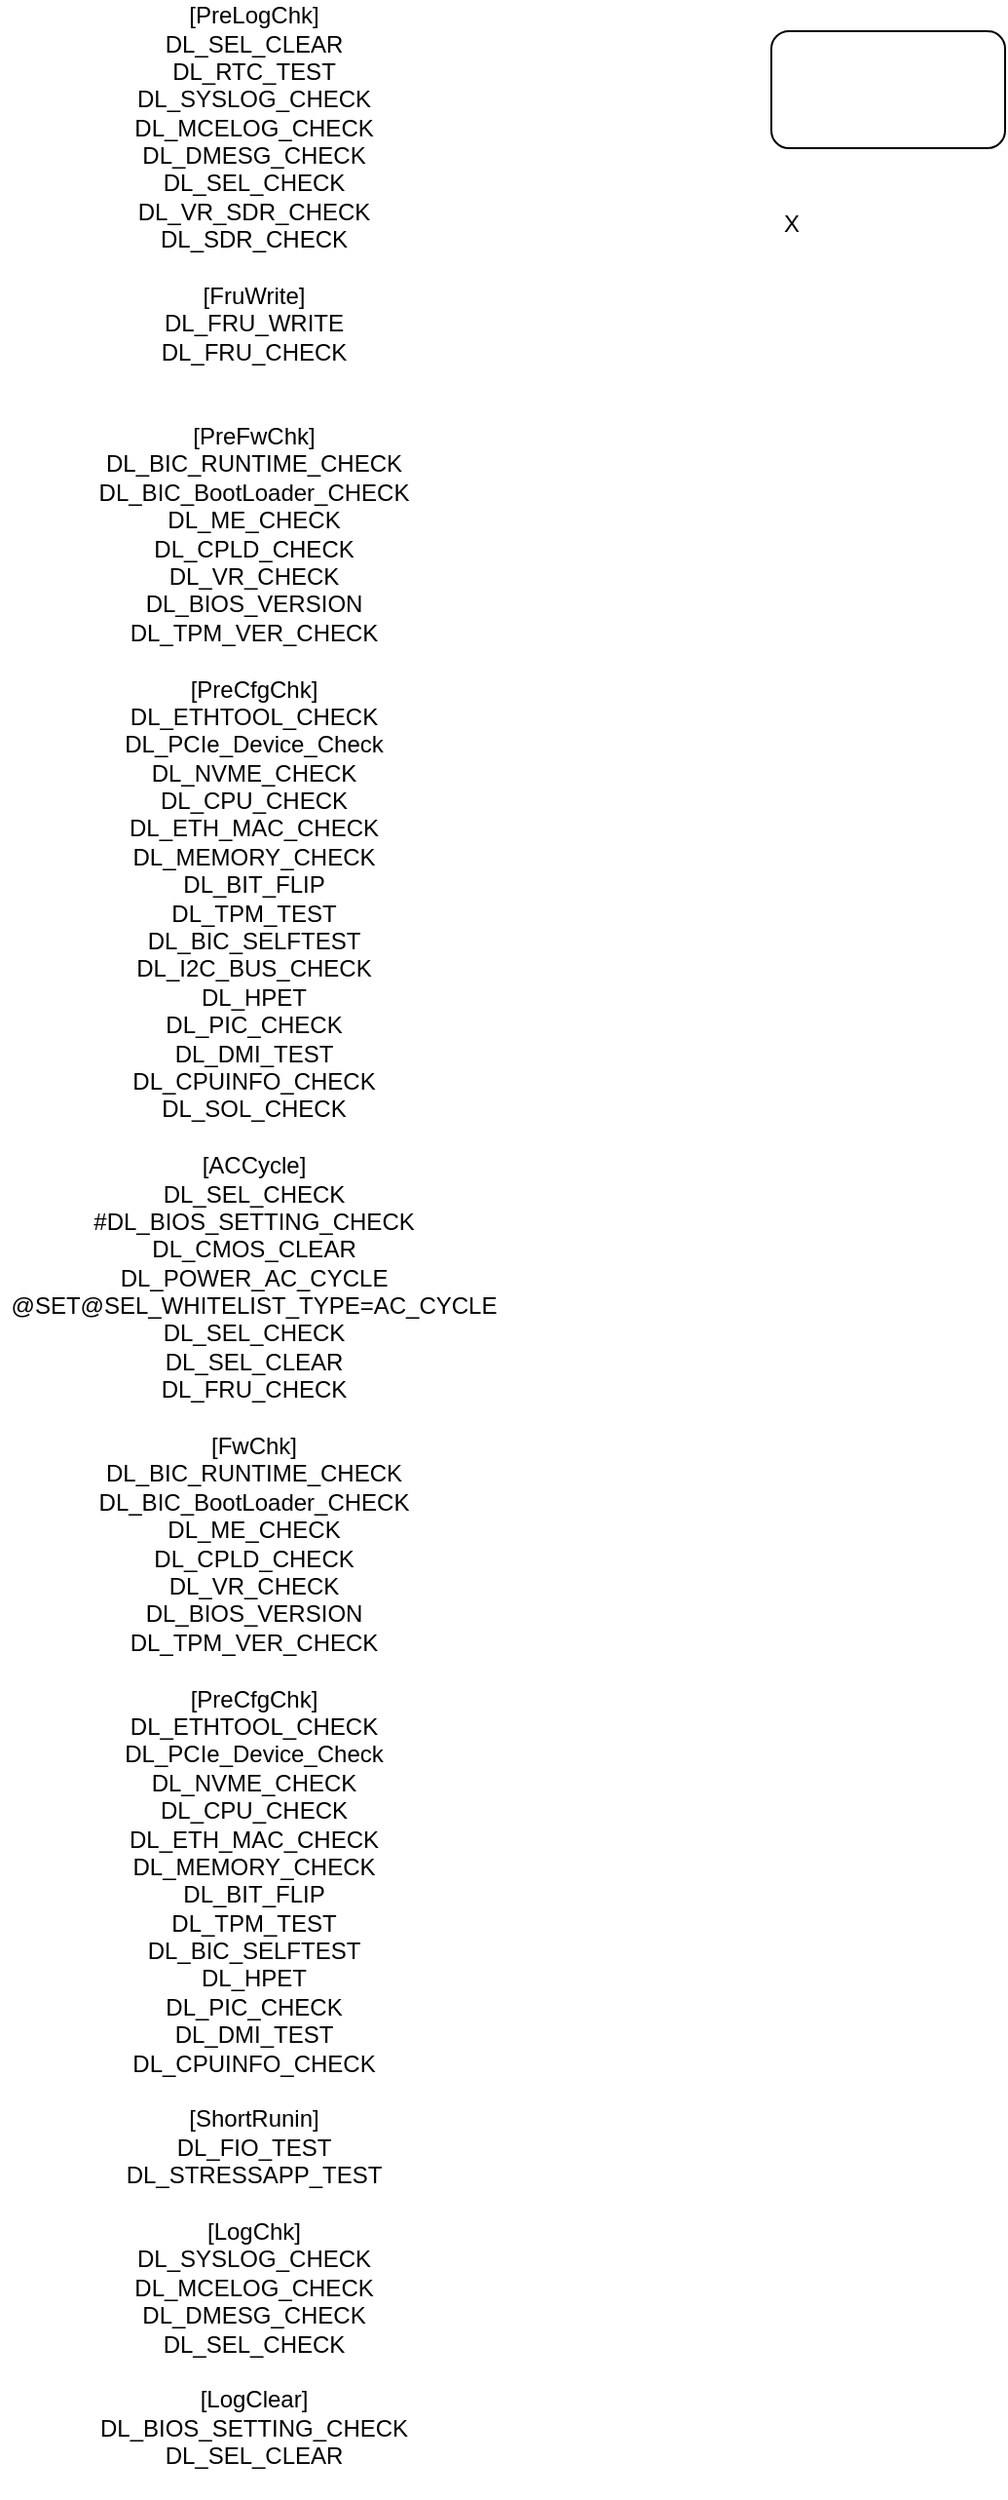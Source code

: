 <mxfile version="12.9.5" type="github"><diagram id="C5RBs43oDa-KdzZeNtuy" name="Page-1"><mxGraphModel dx="1422" dy="1914" grid="1" gridSize="10" guides="1" tooltips="1" connect="1" arrows="1" fold="1" page="1" pageScale="1" pageWidth="827" pageHeight="1169" math="0" shadow="0"><root><mxCell id="WIyWlLk6GJQsqaUBKTNV-0"/><mxCell id="WIyWlLk6GJQsqaUBKTNV-1" parent="WIyWlLk6GJQsqaUBKTNV-0"/><mxCell id="C9y109vxU3CH5QCrD-Q1-1" value="&lt;div&gt;[PreLogChk]&lt;/div&gt;&lt;div&gt;DL_SEL_CLEAR&lt;/div&gt;&lt;div&gt;DL_RTC_TEST&lt;/div&gt;&lt;div&gt;DL_SYSLOG_CHECK&lt;/div&gt;&lt;div&gt;DL_MCELOG_CHECK&lt;/div&gt;&lt;div&gt;DL_DMESG_CHECK&lt;/div&gt;&lt;div&gt;DL_SEL_CHECK&lt;/div&gt;&lt;div&gt;DL_VR_SDR_CHECK&lt;/div&gt;&lt;div&gt;DL_SDR_CHECK&lt;/div&gt;&lt;div&gt;&lt;br&gt;&lt;/div&gt;&lt;div&gt;[FruWrite]&lt;/div&gt;&lt;div&gt;DL_FRU_WRITE&lt;/div&gt;&lt;div&gt;DL_FRU_CHECK&lt;/div&gt;&lt;div&gt;&lt;br&gt;&lt;/div&gt;&lt;div&gt;&lt;br&gt;&lt;/div&gt;&lt;div&gt;[PreFwChk]&lt;/div&gt;&lt;div&gt;DL_BIC_RUNTIME_CHECK&lt;/div&gt;&lt;div&gt;DL_BIC_BootLoader_CHECK&lt;/div&gt;&lt;div&gt;DL_ME_CHECK&lt;/div&gt;&lt;div&gt;DL_CPLD_CHECK&lt;/div&gt;&lt;div&gt;DL_VR_CHECK&lt;/div&gt;&lt;div&gt;DL_BIOS_VERSION&lt;/div&gt;&lt;div&gt;DL_TPM_VER_CHECK&lt;/div&gt;&lt;div&gt;&lt;br&gt;&lt;/div&gt;&lt;div&gt;[PreCfgChk]&lt;/div&gt;&lt;div&gt;DL_ETHTOOL_CHECK&lt;/div&gt;&lt;div&gt;DL_PCIe_Device_Check&lt;/div&gt;&lt;div&gt;DL_NVME_CHECK&lt;/div&gt;&lt;div&gt;DL_CPU_CHECK&lt;/div&gt;&lt;div&gt;DL_ETH_MAC_CHECK&lt;/div&gt;&lt;div&gt;DL_MEMORY_CHECK&lt;/div&gt;&lt;div&gt;DL_BIT_FLIP&lt;/div&gt;&lt;div&gt;DL_TPM_TEST&lt;/div&gt;&lt;div&gt;DL_BIC_SELFTEST&lt;/div&gt;&lt;div&gt;DL_I2C_BUS_CHECK&lt;/div&gt;&lt;div&gt;DL_HPET&lt;/div&gt;&lt;div&gt;DL_PIC_CHECK&lt;/div&gt;&lt;div&gt;DL_DMI_TEST&lt;/div&gt;&lt;div&gt;DL_CPUINFO_CHECK&lt;/div&gt;&lt;div&gt;DL_SOL_CHECK&lt;/div&gt;&lt;div&gt;&lt;br&gt;&lt;/div&gt;&lt;div&gt;[ACCycle]&lt;/div&gt;&lt;div&gt;DL_SEL_CHECK&lt;/div&gt;&lt;div&gt;#DL_BIOS_SETTING_CHECK&lt;/div&gt;&lt;div&gt;DL_CMOS_CLEAR&lt;/div&gt;&lt;div&gt;DL_POWER_AC_CYCLE&lt;/div&gt;&lt;div&gt;@SET@SEL_WHITELIST_TYPE=AC_CYCLE&lt;/div&gt;&lt;div&gt;DL_SEL_CHECK&lt;/div&gt;&lt;div&gt;DL_SEL_CLEAR&lt;/div&gt;&lt;div&gt;DL_FRU_CHECK&lt;/div&gt;&lt;div&gt;&lt;br&gt;&lt;/div&gt;&lt;div&gt;[FwChk]&lt;/div&gt;&lt;div&gt;DL_BIC_RUNTIME_CHECK&lt;/div&gt;&lt;div&gt;DL_BIC_BootLoader_CHECK&lt;/div&gt;&lt;div&gt;DL_ME_CHECK&lt;/div&gt;&lt;div&gt;DL_CPLD_CHECK&lt;/div&gt;&lt;div&gt;DL_VR_CHECK&lt;/div&gt;&lt;div&gt;DL_BIOS_VERSION&lt;/div&gt;&lt;div&gt;DL_TPM_VER_CHECK&lt;/div&gt;&lt;div&gt;&lt;br&gt;&lt;/div&gt;&lt;div&gt;[PreCfgChk]&lt;/div&gt;&lt;div&gt;DL_ETHTOOL_CHECK&lt;/div&gt;&lt;div&gt;DL_PCIe_Device_Check&lt;/div&gt;&lt;div&gt;DL_NVME_CHECK&lt;/div&gt;&lt;div&gt;DL_CPU_CHECK&lt;/div&gt;&lt;div&gt;DL_ETH_MAC_CHECK&lt;/div&gt;&lt;div&gt;DL_MEMORY_CHECK&lt;/div&gt;&lt;div&gt;DL_BIT_FLIP&lt;/div&gt;&lt;div&gt;DL_TPM_TEST&lt;/div&gt;&lt;div&gt;DL_BIC_SELFTEST&lt;/div&gt;&lt;div&gt;DL_HPET&lt;/div&gt;&lt;div&gt;DL_PIC_CHECK&lt;/div&gt;&lt;div&gt;DL_DMI_TEST&lt;/div&gt;&lt;div&gt;DL_CPUINFO_CHECK&lt;/div&gt;&lt;div&gt;&lt;br&gt;&lt;/div&gt;&lt;div&gt;[ShortRunin]&lt;/div&gt;&lt;div&gt;DL_FIO_TEST&lt;/div&gt;&lt;div&gt;DL_STRESSAPP_TEST&lt;/div&gt;&lt;div&gt;&lt;br&gt;&lt;/div&gt;&lt;div&gt;[LogChk]&lt;/div&gt;&lt;div&gt;DL_SYSLOG_CHECK&lt;/div&gt;&lt;div&gt;DL_MCELOG_CHECK&lt;/div&gt;&lt;div&gt;DL_DMESG_CHECK&lt;/div&gt;&lt;div&gt;DL_SEL_CHECK&lt;/div&gt;&lt;div&gt;&lt;br&gt;&lt;/div&gt;&lt;div&gt;[LogClear]&lt;/div&gt;&lt;div&gt;DL_BIOS_SETTING_CHECK&lt;/div&gt;&lt;div&gt;DL_SEL_CLEAR&lt;/div&gt;&lt;div&gt;&lt;br&gt;&lt;/div&gt;" style="text;html=1;align=center;verticalAlign=middle;resizable=0;points=[];autosize=1;" vertex="1" parent="WIyWlLk6GJQsqaUBKTNV-1"><mxGeometry y="-1169" width="260" height="1250" as="geometry"/></mxCell><mxCell id="C9y109vxU3CH5QCrD-Q1-3" value="X&lt;br&gt;" style="text;html=1;align=center;verticalAlign=middle;resizable=0;points=[];autosize=1;" vertex="1" parent="WIyWlLk6GJQsqaUBKTNV-1"><mxGeometry x="396" y="-1080" width="20" height="20" as="geometry"/></mxCell><mxCell id="C9y109vxU3CH5QCrD-Q1-4" value="" style="rounded=1;whiteSpace=wrap;html=1;" vertex="1" parent="WIyWlLk6GJQsqaUBKTNV-1"><mxGeometry x="396" y="-1169" width="120" height="60" as="geometry"/></mxCell></root></mxGraphModel></diagram></mxfile>